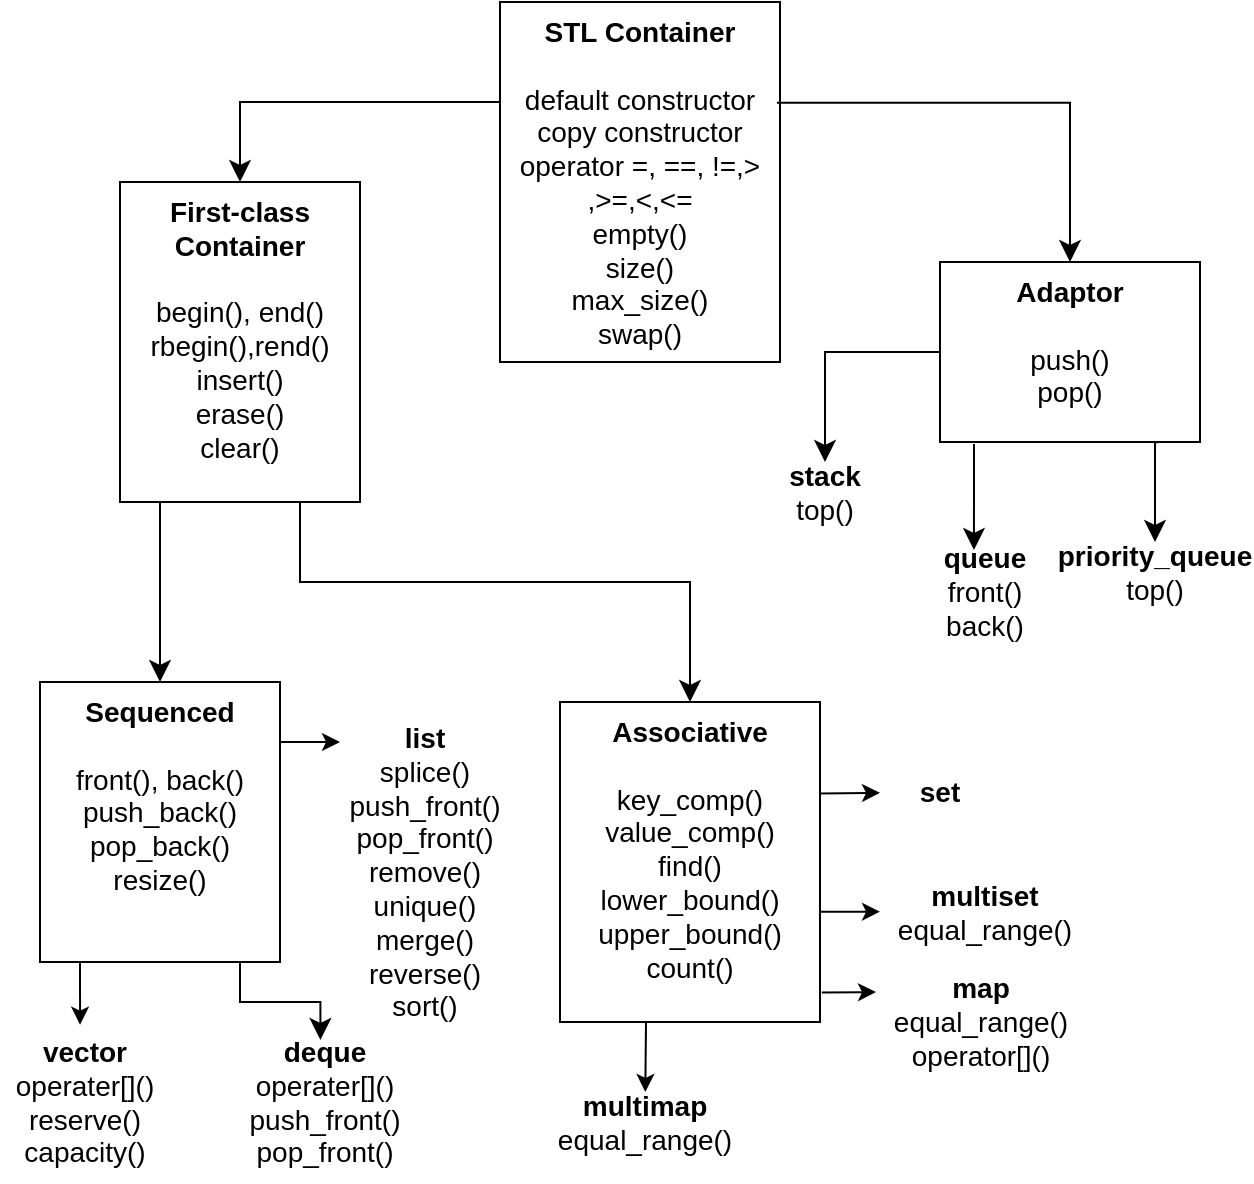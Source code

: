 <mxfile version="24.7.7">
  <diagram name="Page-1" id="S8SGscc1CqsHTiY-1IIN">
    <mxGraphModel dx="1331" dy="1219" grid="1" gridSize="10" guides="1" tooltips="1" connect="1" arrows="1" fold="1" page="1" pageScale="1" pageWidth="850" pageHeight="1100" math="0" shadow="0">
      <root>
        <mxCell id="0" />
        <mxCell id="1" parent="0" />
        <mxCell id="esj_B_o37f_a64gsE9bi-4" value="&lt;b style=&quot;font-size: 14px;&quot;&gt;STL Container&lt;/b&gt;&lt;div style=&quot;font-size: 14px;&quot;&gt;&lt;br&gt;&lt;/div&gt;&lt;div style=&quot;font-size: 14px;&quot;&gt;default constructor&lt;/div&gt;&lt;div style=&quot;font-size: 14px;&quot;&gt;copy constructor&lt;/div&gt;&lt;div style=&quot;font-size: 14px;&quot;&gt;operator =, ==, !=,&amp;gt;&lt;/div&gt;&lt;div style=&quot;font-size: 14px;&quot;&gt;,&amp;gt;=,&amp;lt;,&amp;lt;=&lt;/div&gt;&lt;div style=&quot;font-size: 14px;&quot;&gt;empty()&lt;/div&gt;&lt;div style=&quot;font-size: 14px;&quot;&gt;size()&lt;/div&gt;&lt;div style=&quot;font-size: 14px;&quot;&gt;max_size()&lt;/div&gt;&lt;div style=&quot;font-size: 14px;&quot;&gt;swap()&lt;/div&gt;" style="rounded=0;whiteSpace=wrap;html=1;verticalAlign=top;fontSize=14;" vertex="1" parent="1">
          <mxGeometry x="300" y="70" width="140" height="180" as="geometry" />
        </mxCell>
        <mxCell id="esj_B_o37f_a64gsE9bi-5" value="&lt;b&gt;Adaptor&lt;/b&gt;&lt;br&gt;&lt;div style=&quot;font-size: 14px;&quot;&gt;&lt;br&gt;&lt;/div&gt;&lt;div style=&quot;font-size: 14px;&quot;&gt;push()&lt;/div&gt;&lt;div style=&quot;font-size: 14px;&quot;&gt;pop()&lt;/div&gt;" style="rounded=0;whiteSpace=wrap;html=1;verticalAlign=top;fontSize=14;" vertex="1" parent="1">
          <mxGeometry x="520" y="200" width="130" height="90" as="geometry" />
        </mxCell>
        <mxCell id="esj_B_o37f_a64gsE9bi-6" value="&lt;b style=&quot;font-size: 14px;&quot;&gt;First-class Container&lt;/b&gt;&lt;div style=&quot;font-size: 14px;&quot;&gt;&lt;br&gt;&lt;/div&gt;&lt;div style=&quot;font-size: 14px;&quot;&gt;begin(), end()&lt;/div&gt;&lt;div style=&quot;font-size: 14px;&quot;&gt;rbegin(),rend()&lt;/div&gt;&lt;div style=&quot;font-size: 14px;&quot;&gt;insert()&lt;/div&gt;&lt;div style=&quot;font-size: 14px;&quot;&gt;erase()&lt;/div&gt;&lt;div style=&quot;font-size: 14px;&quot;&gt;clear()&lt;/div&gt;" style="rounded=0;whiteSpace=wrap;html=1;verticalAlign=top;fontSize=14;" vertex="1" parent="1">
          <mxGeometry x="110" y="160" width="120" height="160" as="geometry" />
        </mxCell>
        <mxCell id="esj_B_o37f_a64gsE9bi-7" value="&lt;b&gt;Sequenced&lt;/b&gt;&lt;br&gt;&lt;div style=&quot;font-size: 14px;&quot;&gt;&lt;br&gt;&lt;/div&gt;&lt;div style=&quot;font-size: 14px;&quot;&gt;front(), back()&lt;/div&gt;&lt;div style=&quot;font-size: 14px;&quot;&gt;push_back()&lt;/div&gt;&lt;div style=&quot;font-size: 14px;&quot;&gt;pop_back()&lt;/div&gt;&lt;div style=&quot;font-size: 14px;&quot;&gt;resize()&lt;/div&gt;" style="rounded=0;whiteSpace=wrap;html=1;verticalAlign=top;fontSize=14;" vertex="1" parent="1">
          <mxGeometry x="70" y="410" width="120" height="140" as="geometry" />
        </mxCell>
        <mxCell id="esj_B_o37f_a64gsE9bi-8" value="&lt;b&gt;Associative&lt;/b&gt;&lt;br&gt;&lt;div style=&quot;font-size: 14px;&quot;&gt;&lt;br&gt;&lt;/div&gt;&lt;div style=&quot;font-size: 14px;&quot;&gt;key_comp()&lt;/div&gt;&lt;div style=&quot;font-size: 14px;&quot;&gt;value_comp()&lt;/div&gt;&lt;div style=&quot;font-size: 14px;&quot;&gt;find()&lt;/div&gt;&lt;div style=&quot;font-size: 14px;&quot;&gt;lower_bound()&lt;/div&gt;&lt;div style=&quot;font-size: 14px;&quot;&gt;upper_bound()&lt;/div&gt;&lt;div style=&quot;font-size: 14px;&quot;&gt;count()&lt;/div&gt;" style="rounded=0;whiteSpace=wrap;html=1;verticalAlign=top;fontSize=14;" vertex="1" parent="1">
          <mxGeometry x="330" y="420" width="130" height="160" as="geometry" />
        </mxCell>
        <mxCell id="esj_B_o37f_a64gsE9bi-9" value="&lt;b&gt;set&lt;/b&gt;" style="text;html=1;align=center;verticalAlign=middle;whiteSpace=wrap;rounded=0;fontSize=14;" vertex="1" parent="1">
          <mxGeometry x="490" y="450" width="60" height="30" as="geometry" />
        </mxCell>
        <mxCell id="esj_B_o37f_a64gsE9bi-10" value="&lt;b&gt;multiset&lt;/b&gt;&lt;div style=&quot;font-size: 14px;&quot;&gt;equal_range()&lt;/div&gt;" style="text;html=1;align=center;verticalAlign=middle;whiteSpace=wrap;rounded=0;fontSize=14;" vertex="1" parent="1">
          <mxGeometry x="500" y="510" width="85" height="30" as="geometry" />
        </mxCell>
        <mxCell id="esj_B_o37f_a64gsE9bi-11" value="&lt;b&gt;map&lt;/b&gt;&lt;br&gt;&lt;div style=&quot;font-size: 14px;&quot;&gt;equal_range()&lt;/div&gt;&lt;div style=&quot;font-size: 14px;&quot;&gt;operator[]()&lt;/div&gt;" style="text;html=1;align=center;verticalAlign=middle;whiteSpace=wrap;rounded=0;fontSize=14;" vertex="1" parent="1">
          <mxGeometry x="498" y="550" width="85" height="60" as="geometry" />
        </mxCell>
        <mxCell id="esj_B_o37f_a64gsE9bi-12" value="&lt;b&gt;multimap&lt;/b&gt;&lt;div style=&quot;font-size: 14px;&quot;&gt;equal_range()&lt;/div&gt;" style="text;html=1;align=center;verticalAlign=middle;whiteSpace=wrap;rounded=0;fontSize=14;" vertex="1" parent="1">
          <mxGeometry x="330" y="615" width="85" height="30" as="geometry" />
        </mxCell>
        <mxCell id="esj_B_o37f_a64gsE9bi-13" value="&lt;b&gt;list&lt;/b&gt;&lt;br&gt;&lt;div style=&quot;font-size: 14px;&quot;&gt;splice()&lt;/div&gt;&lt;div style=&quot;font-size: 14px;&quot;&gt;push_front()&lt;/div&gt;&lt;div style=&quot;font-size: 14px;&quot;&gt;pop_front()&lt;/div&gt;&lt;div style=&quot;font-size: 14px;&quot;&gt;remove()&lt;/div&gt;&lt;div style=&quot;font-size: 14px;&quot;&gt;unique()&lt;/div&gt;&lt;div style=&quot;font-size: 14px;&quot;&gt;merge()&lt;/div&gt;&lt;div style=&quot;font-size: 14px;&quot;&gt;reverse()&lt;/div&gt;&lt;div style=&quot;font-size: 14px;&quot;&gt;sort()&lt;/div&gt;" style="text;html=1;align=center;verticalAlign=middle;whiteSpace=wrap;rounded=0;fontSize=14;" vertex="1" parent="1">
          <mxGeometry x="220" y="420" width="85" height="170" as="geometry" />
        </mxCell>
        <mxCell id="esj_B_o37f_a64gsE9bi-14" value="&lt;b&gt;deque&lt;/b&gt;&lt;br&gt;&lt;div style=&quot;font-size: 14px;&quot;&gt;operater[]()&lt;/div&gt;&lt;div style=&quot;font-size: 14px;&quot;&gt;push_front()&lt;/div&gt;&lt;div style=&quot;font-size: 14px;&quot;&gt;pop_front()&lt;/div&gt;" style="text;html=1;align=center;verticalAlign=middle;whiteSpace=wrap;rounded=0;fontSize=14;" vertex="1" parent="1">
          <mxGeometry x="170" y="590" width="85" height="60" as="geometry" />
        </mxCell>
        <mxCell id="esj_B_o37f_a64gsE9bi-15" value="&lt;b&gt;vector&lt;/b&gt;&lt;br&gt;&lt;div style=&quot;font-size: 14px;&quot;&gt;operater[]()&lt;/div&gt;&lt;div style=&quot;font-size: 14px;&quot;&gt;reserve()&lt;/div&gt;&lt;div style=&quot;font-size: 14px;&quot;&gt;capacity()&lt;/div&gt;" style="text;html=1;align=center;verticalAlign=middle;whiteSpace=wrap;rounded=0;fontSize=14;" vertex="1" parent="1">
          <mxGeometry x="50" y="580" width="85" height="80" as="geometry" />
        </mxCell>
        <mxCell id="esj_B_o37f_a64gsE9bi-16" value="&lt;b&gt;stack&lt;/b&gt;&lt;div style=&quot;font-size: 14px;&quot;&gt;top()&lt;/div&gt;" style="text;html=1;align=center;verticalAlign=middle;whiteSpace=wrap;rounded=0;fontSize=14;" vertex="1" parent="1">
          <mxGeometry x="420" y="300" width="85" height="30" as="geometry" />
        </mxCell>
        <mxCell id="esj_B_o37f_a64gsE9bi-17" value="&lt;b&gt;queue&lt;/b&gt;&lt;div&gt;front()&lt;/div&gt;&lt;div&gt;back()&lt;/div&gt;" style="text;html=1;align=center;verticalAlign=middle;whiteSpace=wrap;rounded=0;fontSize=14;" vertex="1" parent="1">
          <mxGeometry x="500" y="340" width="85" height="50" as="geometry" />
        </mxCell>
        <mxCell id="esj_B_o37f_a64gsE9bi-18" value="&lt;b&gt;priority_queue&lt;/b&gt;&lt;br&gt;&lt;div style=&quot;font-size: 14px;&quot;&gt;top()&lt;/div&gt;" style="text;html=1;align=center;verticalAlign=middle;whiteSpace=wrap;rounded=0;fontSize=14;" vertex="1" parent="1">
          <mxGeometry x="585" y="340" width="85" height="30" as="geometry" />
        </mxCell>
        <mxCell id="esj_B_o37f_a64gsE9bi-19" value="" style="edgeStyle=segmentEdgeStyle;endArrow=classic;html=1;curved=0;rounded=0;endSize=8;startSize=8;exitX=0.989;exitY=0.28;exitDx=0;exitDy=0;exitPerimeter=0;" edge="1" parent="1" source="esj_B_o37f_a64gsE9bi-4" target="esj_B_o37f_a64gsE9bi-5">
          <mxGeometry width="50" height="50" relative="1" as="geometry">
            <mxPoint x="530" y="100" as="sourcePoint" />
            <mxPoint x="580" y="50" as="targetPoint" />
          </mxGeometry>
        </mxCell>
        <mxCell id="esj_B_o37f_a64gsE9bi-20" value="" style="edgeStyle=segmentEdgeStyle;endArrow=classic;html=1;curved=0;rounded=0;endSize=8;startSize=8;exitX=0;exitY=0.5;exitDx=0;exitDy=0;entryX=0.5;entryY=0;entryDx=0;entryDy=0;" edge="1" parent="1" source="esj_B_o37f_a64gsE9bi-5" target="esj_B_o37f_a64gsE9bi-16">
          <mxGeometry width="50" height="50" relative="1" as="geometry">
            <mxPoint x="452" y="155" as="sourcePoint" />
            <mxPoint x="590" y="210" as="targetPoint" />
          </mxGeometry>
        </mxCell>
        <mxCell id="esj_B_o37f_a64gsE9bi-21" value="" style="edgeStyle=segmentEdgeStyle;endArrow=classic;html=1;curved=0;rounded=0;endSize=8;startSize=8;entryX=0.435;entryY=0.08;entryDx=0;entryDy=0;entryPerimeter=0;" edge="1" parent="1" target="esj_B_o37f_a64gsE9bi-17">
          <mxGeometry width="50" height="50" relative="1" as="geometry">
            <mxPoint x="537" y="291" as="sourcePoint" />
            <mxPoint x="600" y="220" as="targetPoint" />
          </mxGeometry>
        </mxCell>
        <mxCell id="esj_B_o37f_a64gsE9bi-22" value="" style="edgeStyle=segmentEdgeStyle;endArrow=classic;html=1;curved=0;rounded=0;endSize=8;startSize=8;entryX=0.5;entryY=0;entryDx=0;entryDy=0;exitX=0.841;exitY=1.001;exitDx=0;exitDy=0;exitPerimeter=0;" edge="1" parent="1" source="esj_B_o37f_a64gsE9bi-5" target="esj_B_o37f_a64gsE9bi-18">
          <mxGeometry width="50" height="50" relative="1" as="geometry">
            <mxPoint x="640" y="300" as="sourcePoint" />
            <mxPoint x="610" y="230" as="targetPoint" />
          </mxGeometry>
        </mxCell>
        <mxCell id="esj_B_o37f_a64gsE9bi-24" value="" style="edgeStyle=segmentEdgeStyle;endArrow=classic;html=1;curved=0;rounded=0;endSize=8;startSize=8;exitX=0;exitY=0.278;exitDx=0;exitDy=0;exitPerimeter=0;entryX=0.5;entryY=0;entryDx=0;entryDy=0;" edge="1" parent="1" source="esj_B_o37f_a64gsE9bi-4" target="esj_B_o37f_a64gsE9bi-6">
          <mxGeometry width="50" height="50" relative="1" as="geometry">
            <mxPoint x="452" y="155" as="sourcePoint" />
            <mxPoint x="590" y="210" as="targetPoint" />
          </mxGeometry>
        </mxCell>
        <mxCell id="esj_B_o37f_a64gsE9bi-25" value="" style="edgeStyle=segmentEdgeStyle;endArrow=classic;html=1;curved=0;rounded=0;endSize=8;startSize=8;entryX=0.5;entryY=0;entryDx=0;entryDy=0;" edge="1" parent="1">
          <mxGeometry width="50" height="50" relative="1" as="geometry">
            <mxPoint x="120" y="320" as="sourcePoint" />
            <mxPoint x="130" y="410" as="targetPoint" />
          </mxGeometry>
        </mxCell>
        <mxCell id="esj_B_o37f_a64gsE9bi-26" value="" style="edgeStyle=segmentEdgeStyle;endArrow=classic;html=1;curved=0;rounded=0;endSize=8;startSize=8;entryX=0.5;entryY=0;entryDx=0;entryDy=0;exitX=0.75;exitY=1;exitDx=0;exitDy=0;" edge="1" parent="1" source="esj_B_o37f_a64gsE9bi-6" target="esj_B_o37f_a64gsE9bi-8">
          <mxGeometry width="50" height="50" relative="1" as="geometry">
            <mxPoint x="110" y="330" as="sourcePoint" />
            <mxPoint x="110" y="420" as="targetPoint" />
            <Array as="points">
              <mxPoint x="200" y="360" />
              <mxPoint x="395" y="360" />
            </Array>
          </mxGeometry>
        </mxCell>
        <mxCell id="esj_B_o37f_a64gsE9bi-28" value="" style="endArrow=classic;html=1;rounded=0;exitX=1;exitY=0.286;exitDx=0;exitDy=0;exitPerimeter=0;" edge="1" parent="1" source="esj_B_o37f_a64gsE9bi-8" target="esj_B_o37f_a64gsE9bi-9">
          <mxGeometry width="50" height="50" relative="1" as="geometry">
            <mxPoint x="460" y="460" as="sourcePoint" />
            <mxPoint x="500" y="470" as="targetPoint" />
          </mxGeometry>
        </mxCell>
        <mxCell id="esj_B_o37f_a64gsE9bi-29" value="" style="endArrow=classic;html=1;rounded=0;exitX=1;exitY=0.25;exitDx=0;exitDy=0;" edge="1" parent="1">
          <mxGeometry width="50" height="50" relative="1" as="geometry">
            <mxPoint x="460" y="524.83" as="sourcePoint" />
            <mxPoint x="490" y="524.83" as="targetPoint" />
          </mxGeometry>
        </mxCell>
        <mxCell id="esj_B_o37f_a64gsE9bi-30" value="" style="endArrow=classic;html=1;rounded=0;exitX=1.007;exitY=0.908;exitDx=0;exitDy=0;exitPerimeter=0;" edge="1" parent="1" source="esj_B_o37f_a64gsE9bi-8">
          <mxGeometry width="50" height="50" relative="1" as="geometry">
            <mxPoint x="458" y="565" as="sourcePoint" />
            <mxPoint x="488" y="565" as="targetPoint" />
          </mxGeometry>
        </mxCell>
        <mxCell id="esj_B_o37f_a64gsE9bi-31" value="" style="endArrow=classic;html=1;rounded=0;exitX=1;exitY=0.25;exitDx=0;exitDy=0;" edge="1" parent="1" target="esj_B_o37f_a64gsE9bi-12">
          <mxGeometry width="50" height="50" relative="1" as="geometry">
            <mxPoint x="373" y="580" as="sourcePoint" />
            <mxPoint x="403" y="580" as="targetPoint" />
          </mxGeometry>
        </mxCell>
        <mxCell id="esj_B_o37f_a64gsE9bi-32" value="" style="endArrow=classic;html=1;rounded=0;exitX=1;exitY=0.25;exitDx=0;exitDy=0;" edge="1" parent="1">
          <mxGeometry width="50" height="50" relative="1" as="geometry">
            <mxPoint x="190" y="440" as="sourcePoint" />
            <mxPoint x="220" y="440" as="targetPoint" />
          </mxGeometry>
        </mxCell>
        <mxCell id="esj_B_o37f_a64gsE9bi-33" value="" style="endArrow=classic;html=1;rounded=0;exitX=1;exitY=0.25;exitDx=0;exitDy=0;entryX=0.471;entryY=0.017;entryDx=0;entryDy=0;entryPerimeter=0;" edge="1" parent="1" target="esj_B_o37f_a64gsE9bi-15">
          <mxGeometry width="50" height="50" relative="1" as="geometry">
            <mxPoint x="90" y="550" as="sourcePoint" />
            <mxPoint x="91.48" y="587" as="targetPoint" />
          </mxGeometry>
        </mxCell>
        <mxCell id="esj_B_o37f_a64gsE9bi-35" value="" style="edgeStyle=segmentEdgeStyle;endArrow=classic;html=1;curved=0;rounded=0;endSize=8;startSize=8;entryX=0.473;entryY=-0.017;entryDx=0;entryDy=0;entryPerimeter=0;" edge="1" parent="1" target="esj_B_o37f_a64gsE9bi-14">
          <mxGeometry width="50" height="50" relative="1" as="geometry">
            <mxPoint x="170" y="550" as="sourcePoint" />
            <mxPoint x="220" y="500" as="targetPoint" />
            <Array as="points">
              <mxPoint x="170" y="570" />
              <mxPoint x="210" y="570" />
            </Array>
          </mxGeometry>
        </mxCell>
      </root>
    </mxGraphModel>
  </diagram>
</mxfile>

